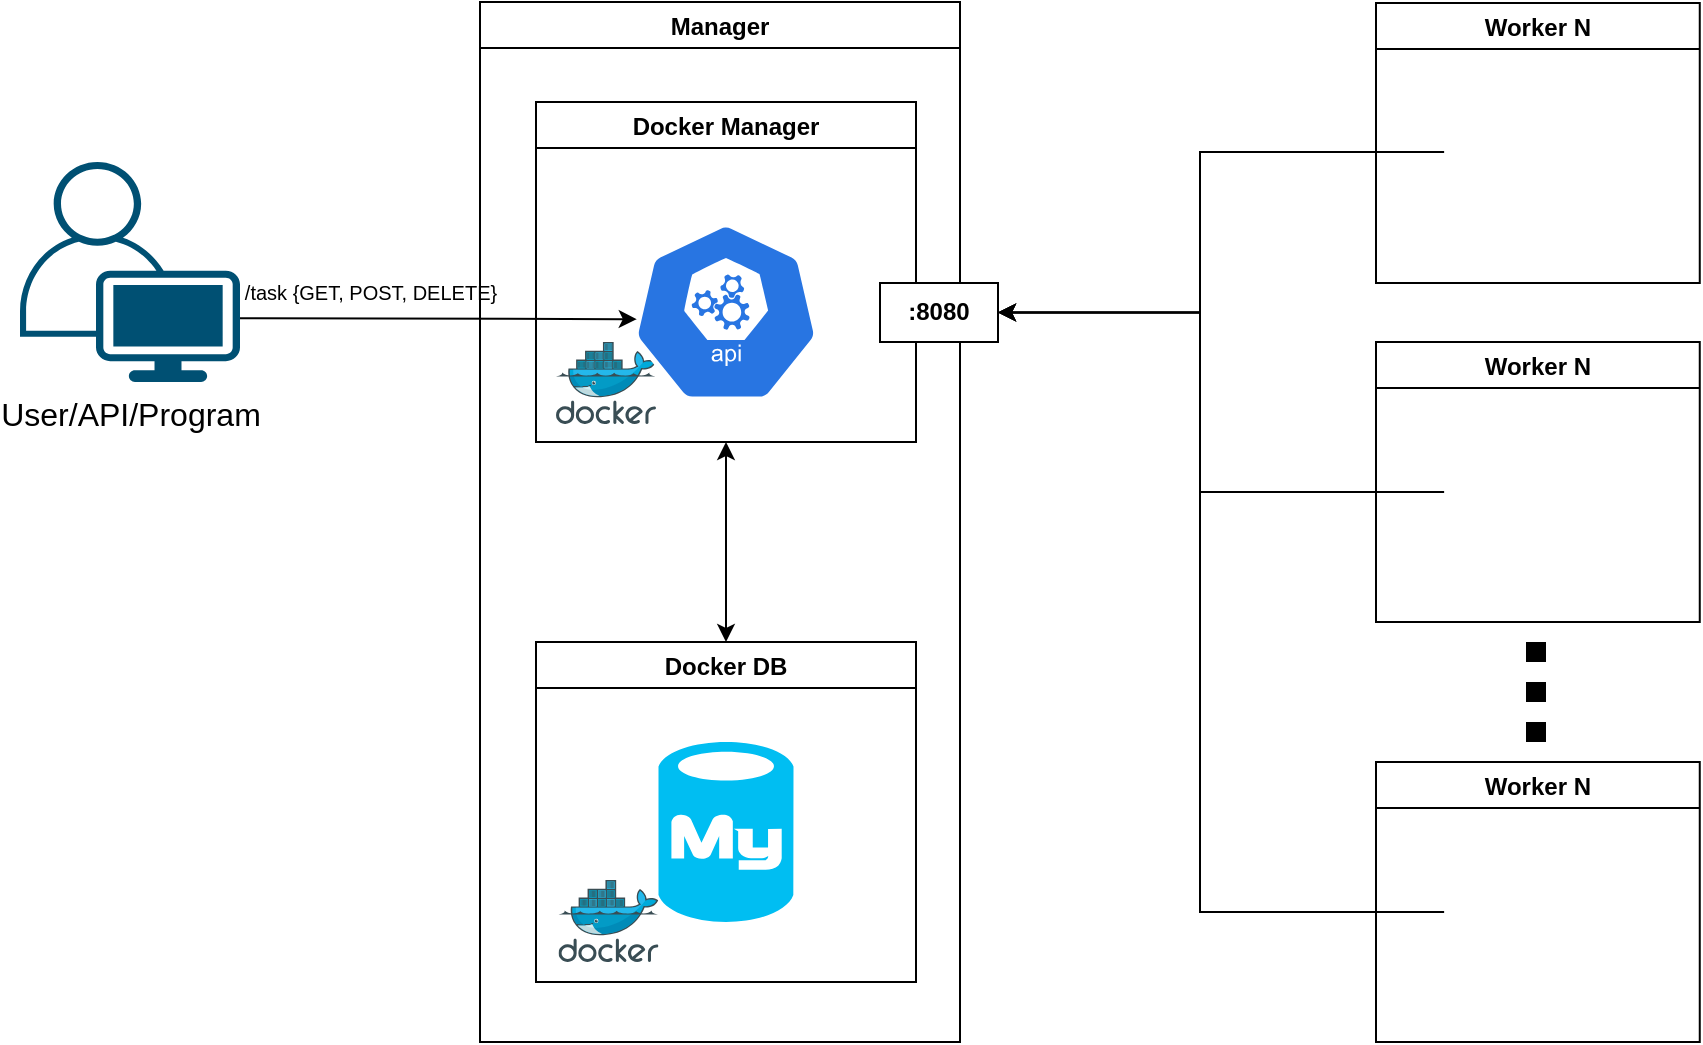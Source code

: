 <mxfile version="20.2.3" type="device"><diagram name="Page-1" id="E-aqEsKcpCFOM5G_bo27"><mxGraphModel dx="1422" dy="793" grid="1" gridSize="10" guides="1" tooltips="1" connect="1" arrows="1" fold="1" page="1" pageScale="1" pageWidth="850" pageHeight="1100" math="0" shadow="0"><root><mxCell id="0"/><mxCell id="1" parent="0"/><mxCell id="iDe31Pu97hCUr6PlDok6-54" value="Manager" style="swimlane;rounded=0;fillColor=none;" parent="1" vertex="1"><mxGeometry x="240" y="80" width="240" height="520" as="geometry"/></mxCell><mxCell id="iDe31Pu97hCUr6PlDok6-6" value="" style="image;sketch=0;aspect=fixed;html=1;points=[];align=center;fontSize=12;image=img/lib/mscae/Docker.svg;" parent="iDe31Pu97hCUr6PlDok6-54" vertex="1"><mxGeometry x="38" y="170" width="50" height="41" as="geometry"/></mxCell><mxCell id="iDe31Pu97hCUr6PlDok6-12" value="" style="image;sketch=0;aspect=fixed;html=1;points=[];align=center;fontSize=12;image=img/lib/mscae/Docker.svg;" parent="iDe31Pu97hCUr6PlDok6-54" vertex="1"><mxGeometry x="39.25" y="439" width="50" height="41" as="geometry"/></mxCell><mxCell id="iDe31Pu97hCUr6PlDok6-3" value="Docker Manager" style="swimlane;" parent="1" vertex="1"><mxGeometry x="268" y="130" width="190" height="170" as="geometry"/></mxCell><mxCell id="iDe31Pu97hCUr6PlDok6-2" value="" style="sketch=0;html=1;dashed=0;whitespace=wrap;fillColor=#2875E2;strokeColor=#ffffff;points=[[0.005,0.63,0],[0.1,0.2,0],[0.9,0.2,0],[0.5,0,0],[0.995,0.63,0],[0.72,0.99,0],[0.5,1,0],[0.28,0.99,0]];verticalLabelPosition=bottom;align=center;verticalAlign=top;shape=mxgraph.kubernetes.icon;prIcon=api" parent="iDe31Pu97hCUr6PlDok6-3" vertex="1"><mxGeometry x="48.13" y="60" width="93.75" height="90" as="geometry"/></mxCell><mxCell id="iDe31Pu97hCUr6PlDok6-13" style="edgeStyle=orthogonalEdgeStyle;rounded=0;orthogonalLoop=1;jettySize=auto;html=1;entryX=0.5;entryY=1;entryDx=0;entryDy=0;startArrow=classic;startFill=1;" parent="1" source="iDe31Pu97hCUr6PlDok6-10" target="iDe31Pu97hCUr6PlDok6-3" edge="1"><mxGeometry relative="1" as="geometry"/></mxCell><mxCell id="iDe31Pu97hCUr6PlDok6-10" value="Docker DB" style="swimlane;fillColor=none;" parent="1" vertex="1"><mxGeometry x="268" y="400" width="190" height="170" as="geometry"/></mxCell><mxCell id="iDe31Pu97hCUr6PlDok6-1" value="" style="verticalLabelPosition=bottom;html=1;verticalAlign=top;align=center;strokeColor=none;fillColor=#00BEF2;shape=mxgraph.azure.mysql_database;" parent="iDe31Pu97hCUr6PlDok6-10" vertex="1"><mxGeometry x="61.25" y="50" width="67.5" height="90" as="geometry"/></mxCell><mxCell id="iDe31Pu97hCUr6PlDok6-22" value="Worker N" style="swimlane;startSize=23;fillColor=none;" parent="1" vertex="1"><mxGeometry x="688" y="460" width="161.88" height="140" as="geometry"/></mxCell><mxCell id="U7m1ugG-zNqQuxMN_UuL-1" value="" style="fontColor=#000000;verticalAlign=middle;verticalLabelPosition=middle;labelPosition=right;align=left;html=1;outlineConnect=0;fillColor=#d6d6d6;strokeColor=#999;gradientColor=none;gradientDirection=north;strokeWidth=2;shape=stencil(fZHBDsIgDIafhuOWDfQBzNTTjt6XCriRbLDA5vTtLVRjtkQTUtqvP9AWJqrQwagZLyCMWk5MHBnnd/AGrj1ijpmOYMkLii0MmlBt7PxAckm2dq0jxbI6IU6sOLDoF19HVDfndevdbNVKsdF91GaANpYZvKTLu2kaAxOoO+OSyorcSGdvxirtc+kGpAomwC3ygHuPBYbs6sGqkAkEfPemTYJkQ5N0TR+by/Ylz0fbUl8Pevo9h+cqWjZT2k4t1vmnT1Gh4MdI0Elp+qqUeQE=);labelBackgroundColor=none;rounded=1;dashed=1;" vertex="1" parent="iDe31Pu97hCUr6PlDok6-22"><mxGeometry x="25.94" y="24.5" width="110" height="110" as="geometry"/></mxCell><mxCell id="iDe31Pu97hCUr6PlDok6-31" style="rounded=0;orthogonalLoop=1;jettySize=auto;html=1;dashed=1;endArrow=none;endFill=0;strokeWidth=10;dashPattern=1 1;edgeStyle=orthogonalEdgeStyle;" parent="1" edge="1"><mxGeometry relative="1" as="geometry"><mxPoint x="768" y="400" as="sourcePoint"/><mxPoint x="768" y="460" as="targetPoint"/></mxGeometry></mxCell><mxCell id="iDe31Pu97hCUr6PlDok6-33" value="&lt;font style=&quot;font-size: 16px;&quot;&gt;User/API/Program&lt;/font&gt;" style="points=[[0.35,0,0],[0.98,0.51,0],[1,0.71,0],[0.67,1,0],[0,0.795,0],[0,0.65,0]];verticalLabelPosition=bottom;sketch=0;html=1;verticalAlign=top;aspect=fixed;align=center;pointerEvents=1;shape=mxgraph.cisco19.user;fillColor=#005073;strokeColor=none;" parent="1" vertex="1"><mxGeometry x="10" y="160" width="110" height="110" as="geometry"/></mxCell><mxCell id="iDe31Pu97hCUr6PlDok6-35" style="edgeStyle=orthogonalEdgeStyle;rounded=0;orthogonalLoop=1;jettySize=auto;html=1;startArrow=none;startFill=0;exitX=1;exitY=0.71;exitDx=0;exitDy=0;exitPerimeter=0;entryX=0.024;entryY=0.54;entryDx=0;entryDy=0;entryPerimeter=0;jumpStyle=arc;" parent="1" source="iDe31Pu97hCUr6PlDok6-33" target="iDe31Pu97hCUr6PlDok6-2" edge="1"><mxGeometry relative="1" as="geometry"><mxPoint x="170" y="240" as="sourcePoint"/><mxPoint x="310" y="238" as="targetPoint"/></mxGeometry></mxCell><mxCell id="iDe31Pu97hCUr6PlDok6-37" value="&lt;font style=&quot;font-size: 10px;&quot;&gt;/task {GET, POST, DELETE}&lt;/font&gt;" style="edgeLabel;html=1;align=center;verticalAlign=middle;resizable=0;points=[];labelBackgroundColor=none;" parent="iDe31Pu97hCUr6PlDok6-35" vertex="1" connectable="0"><mxGeometry x="-0.229" y="2" relative="1" as="geometry"><mxPoint x="-12" y="-11" as="offset"/></mxGeometry></mxCell><mxCell id="rI7CtS2wXhdUxzjHf1ld-6" value="&lt;b&gt;:8080&lt;/b&gt;" style="rounded=0;whiteSpace=wrap;html=1;labelBackgroundColor=none;fillColor=default;fillStyle=auto;" parent="1" vertex="1"><mxGeometry x="440" y="220.5" width="59" height="29.5" as="geometry"/></mxCell><mxCell id="rI7CtS2wXhdUxzjHf1ld-10" style="edgeStyle=orthogonalEdgeStyle;rounded=0;jumpStyle=arc;orthogonalLoop=1;jettySize=auto;html=1;entryX=1;entryY=0.5;entryDx=0;entryDy=0;startArrow=none;startFill=0;" parent="1" target="rI7CtS2wXhdUxzjHf1ld-6" edge="1"><mxGeometry relative="1" as="geometry"><Array as="points"><mxPoint x="600" y="155"/><mxPoint x="600" y="235"/></Array><mxPoint x="722.06" y="155" as="sourcePoint"/></mxGeometry></mxCell><mxCell id="rI7CtS2wXhdUxzjHf1ld-12" style="edgeStyle=orthogonalEdgeStyle;rounded=0;jumpStyle=arc;orthogonalLoop=1;jettySize=auto;html=1;entryX=1;entryY=0.5;entryDx=0;entryDy=0;startArrow=none;startFill=0;" parent="1" target="rI7CtS2wXhdUxzjHf1ld-6" edge="1"><mxGeometry relative="1" as="geometry"><Array as="points"><mxPoint x="600" y="325"/><mxPoint x="600" y="235"/></Array><mxPoint x="722.06" y="325" as="sourcePoint"/></mxGeometry></mxCell><mxCell id="rI7CtS2wXhdUxzjHf1ld-14" style="edgeStyle=orthogonalEdgeStyle;rounded=0;jumpStyle=arc;orthogonalLoop=1;jettySize=auto;html=1;entryX=1;entryY=0.5;entryDx=0;entryDy=0;startArrow=none;startFill=0;" parent="1" target="rI7CtS2wXhdUxzjHf1ld-6" edge="1"><mxGeometry relative="1" as="geometry"><Array as="points"><mxPoint x="600" y="535"/><mxPoint x="600" y="235"/></Array><mxPoint x="722.06" y="535" as="sourcePoint"/></mxGeometry></mxCell><mxCell id="U7m1ugG-zNqQuxMN_UuL-5" value="Worker N" style="swimlane;startSize=23;fillColor=none;" vertex="1" parent="1"><mxGeometry x="688" y="80.5" width="161.88" height="140" as="geometry"/></mxCell><mxCell id="U7m1ugG-zNqQuxMN_UuL-6" value="" style="fontColor=#000000;verticalAlign=middle;verticalLabelPosition=middle;labelPosition=right;align=left;html=1;outlineConnect=0;fillColor=#d6d6d6;strokeColor=#999;gradientColor=none;gradientDirection=north;strokeWidth=2;shape=stencil(fZHBDsIgDIafhuOWDfQBzNTTjt6XCriRbLDA5vTtLVRjtkQTUtqvP9AWJqrQwagZLyCMWk5MHBnnd/AGrj1ijpmOYMkLii0MmlBt7PxAckm2dq0jxbI6IU6sOLDoF19HVDfndevdbNVKsdF91GaANpYZvKTLu2kaAxOoO+OSyorcSGdvxirtc+kGpAomwC3ygHuPBYbs6sGqkAkEfPemTYJkQ5N0TR+by/Ylz0fbUl8Pevo9h+cqWjZT2k4t1vmnT1Gh4MdI0Elp+qqUeQE=);labelBackgroundColor=none;rounded=1;dashed=1;" vertex="1" parent="U7m1ugG-zNqQuxMN_UuL-5"><mxGeometry x="25.94" y="24.5" width="110" height="110" as="geometry"/></mxCell><mxCell id="U7m1ugG-zNqQuxMN_UuL-7" value="Worker N" style="swimlane;startSize=23;fillColor=none;" vertex="1" parent="1"><mxGeometry x="688" y="250" width="161.88" height="140" as="geometry"/></mxCell><mxCell id="U7m1ugG-zNqQuxMN_UuL-8" value="" style="fontColor=#000000;verticalAlign=middle;verticalLabelPosition=middle;labelPosition=right;align=left;html=1;outlineConnect=0;fillColor=#d6d6d6;strokeColor=#999;gradientColor=none;gradientDirection=north;strokeWidth=2;shape=stencil(fZHBDsIgDIafhuOWDfQBzNTTjt6XCriRbLDA5vTtLVRjtkQTUtqvP9AWJqrQwagZLyCMWk5MHBnnd/AGrj1ijpmOYMkLii0MmlBt7PxAckm2dq0jxbI6IU6sOLDoF19HVDfndevdbNVKsdF91GaANpYZvKTLu2kaAxOoO+OSyorcSGdvxirtc+kGpAomwC3ygHuPBYbs6sGqkAkEfPemTYJkQ5N0TR+by/Ylz0fbUl8Pevo9h+cqWjZT2k4t1vmnT1Gh4MdI0Elp+qqUeQE=);labelBackgroundColor=none;rounded=1;dashed=1;" vertex="1" parent="U7m1ugG-zNqQuxMN_UuL-7"><mxGeometry x="25.94" y="24.5" width="110" height="110" as="geometry"/></mxCell></root></mxGraphModel></diagram></mxfile>